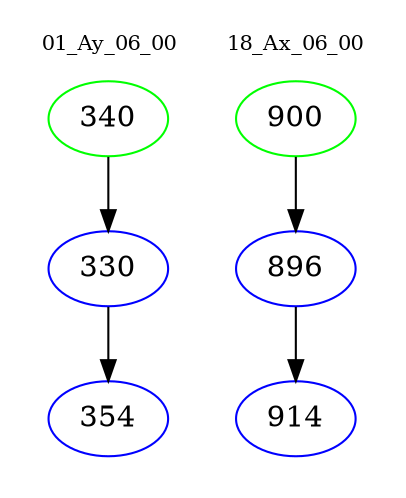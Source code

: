digraph{
subgraph cluster_0 {
color = white
label = "01_Ay_06_00";
fontsize=10;
T0_340 [label="340", color="green"]
T0_340 -> T0_330 [color="black"]
T0_330 [label="330", color="blue"]
T0_330 -> T0_354 [color="black"]
T0_354 [label="354", color="blue"]
}
subgraph cluster_1 {
color = white
label = "18_Ax_06_00";
fontsize=10;
T1_900 [label="900", color="green"]
T1_900 -> T1_896 [color="black"]
T1_896 [label="896", color="blue"]
T1_896 -> T1_914 [color="black"]
T1_914 [label="914", color="blue"]
}
}
